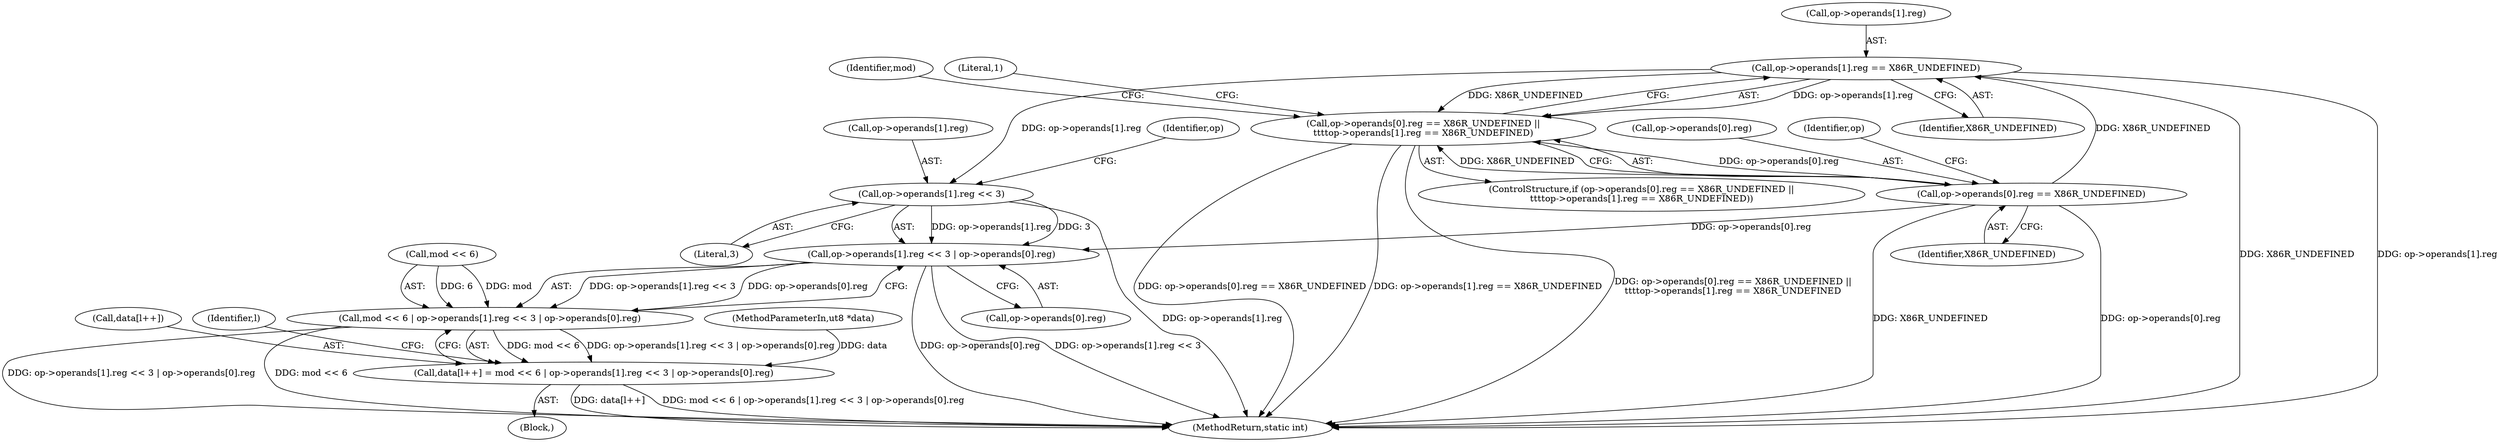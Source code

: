 digraph "0_radare2_f17bfd9f1da05f30f23a4dd05e9d2363e1406948@API" {
"1001697" [label="(Call,op->operands[1].reg == X86R_UNDEFINED)"];
"1001688" [label="(Call,op->operands[0].reg == X86R_UNDEFINED)"];
"1001687" [label="(Call,op->operands[0].reg == X86R_UNDEFINED ||\n\t\t\t\top->operands[1].reg == X86R_UNDEFINED)"];
"1001723" [label="(Call,op->operands[1].reg << 3)"];
"1001722" [label="(Call,op->operands[1].reg << 3 | op->operands[0].reg)"];
"1001718" [label="(Call,mod << 6 | op->operands[1].reg << 3 | op->operands[0].reg)"];
"1001713" [label="(Call,data[l++] = mod << 6 | op->operands[1].reg << 3 | op->operands[0].reg)"];
"1001696" [label="(Identifier,X86R_UNDEFINED)"];
"1003216" [label="(MethodReturn,static int)"];
"1001698" [label="(Call,op->operands[1].reg)"];
"1001689" [label="(Call,op->operands[0].reg)"];
"1003215" [label="(Identifier,l)"];
"1001713" [label="(Call,data[l++] = mod << 6 | op->operands[1].reg << 3 | op->operands[0].reg)"];
"1001714" [label="(Call,data[l++])"];
"1000104" [label="(MethodParameterIn,ut8 *data)"];
"1001701" [label="(Identifier,op)"];
"1001711" [label="(Identifier,mod)"];
"1001686" [label="(ControlStructure,if (op->operands[0].reg == X86R_UNDEFINED ||\n\t\t\t\top->operands[1].reg == X86R_UNDEFINED))"];
"1001687" [label="(Call,op->operands[0].reg == X86R_UNDEFINED ||\n\t\t\t\top->operands[1].reg == X86R_UNDEFINED)"];
"1001688" [label="(Call,op->operands[0].reg == X86R_UNDEFINED)"];
"1001697" [label="(Call,op->operands[1].reg == X86R_UNDEFINED)"];
"1001709" [label="(Literal,1)"];
"1001722" [label="(Call,op->operands[1].reg << 3 | op->operands[0].reg)"];
"1001705" [label="(Identifier,X86R_UNDEFINED)"];
"1001718" [label="(Call,mod << 6 | op->operands[1].reg << 3 | op->operands[0].reg)"];
"1001735" [label="(Identifier,op)"];
"1001723" [label="(Call,op->operands[1].reg << 3)"];
"1001685" [label="(Block,)"];
"1001732" [label="(Call,op->operands[0].reg)"];
"1001731" [label="(Literal,3)"];
"1001724" [label="(Call,op->operands[1].reg)"];
"1001719" [label="(Call,mod << 6)"];
"1001697" -> "1001687"  [label="AST: "];
"1001697" -> "1001705"  [label="CFG: "];
"1001698" -> "1001697"  [label="AST: "];
"1001705" -> "1001697"  [label="AST: "];
"1001687" -> "1001697"  [label="CFG: "];
"1001697" -> "1003216"  [label="DDG: X86R_UNDEFINED"];
"1001697" -> "1003216"  [label="DDG: op->operands[1].reg"];
"1001697" -> "1001687"  [label="DDG: op->operands[1].reg"];
"1001697" -> "1001687"  [label="DDG: X86R_UNDEFINED"];
"1001688" -> "1001697"  [label="DDG: X86R_UNDEFINED"];
"1001697" -> "1001723"  [label="DDG: op->operands[1].reg"];
"1001688" -> "1001687"  [label="AST: "];
"1001688" -> "1001696"  [label="CFG: "];
"1001689" -> "1001688"  [label="AST: "];
"1001696" -> "1001688"  [label="AST: "];
"1001701" -> "1001688"  [label="CFG: "];
"1001687" -> "1001688"  [label="CFG: "];
"1001688" -> "1003216"  [label="DDG: X86R_UNDEFINED"];
"1001688" -> "1003216"  [label="DDG: op->operands[0].reg"];
"1001688" -> "1001687"  [label="DDG: op->operands[0].reg"];
"1001688" -> "1001687"  [label="DDG: X86R_UNDEFINED"];
"1001688" -> "1001722"  [label="DDG: op->operands[0].reg"];
"1001687" -> "1001686"  [label="AST: "];
"1001709" -> "1001687"  [label="CFG: "];
"1001711" -> "1001687"  [label="CFG: "];
"1001687" -> "1003216"  [label="DDG: op->operands[0].reg == X86R_UNDEFINED"];
"1001687" -> "1003216"  [label="DDG: op->operands[1].reg == X86R_UNDEFINED"];
"1001687" -> "1003216"  [label="DDG: op->operands[0].reg == X86R_UNDEFINED ||\n\t\t\t\top->operands[1].reg == X86R_UNDEFINED"];
"1001723" -> "1001722"  [label="AST: "];
"1001723" -> "1001731"  [label="CFG: "];
"1001724" -> "1001723"  [label="AST: "];
"1001731" -> "1001723"  [label="AST: "];
"1001735" -> "1001723"  [label="CFG: "];
"1001723" -> "1003216"  [label="DDG: op->operands[1].reg"];
"1001723" -> "1001722"  [label="DDG: op->operands[1].reg"];
"1001723" -> "1001722"  [label="DDG: 3"];
"1001722" -> "1001718"  [label="AST: "];
"1001722" -> "1001732"  [label="CFG: "];
"1001732" -> "1001722"  [label="AST: "];
"1001718" -> "1001722"  [label="CFG: "];
"1001722" -> "1003216"  [label="DDG: op->operands[0].reg"];
"1001722" -> "1003216"  [label="DDG: op->operands[1].reg << 3"];
"1001722" -> "1001718"  [label="DDG: op->operands[1].reg << 3"];
"1001722" -> "1001718"  [label="DDG: op->operands[0].reg"];
"1001718" -> "1001713"  [label="AST: "];
"1001719" -> "1001718"  [label="AST: "];
"1001713" -> "1001718"  [label="CFG: "];
"1001718" -> "1003216"  [label="DDG: op->operands[1].reg << 3 | op->operands[0].reg"];
"1001718" -> "1003216"  [label="DDG: mod << 6"];
"1001718" -> "1001713"  [label="DDG: mod << 6"];
"1001718" -> "1001713"  [label="DDG: op->operands[1].reg << 3 | op->operands[0].reg"];
"1001719" -> "1001718"  [label="DDG: mod"];
"1001719" -> "1001718"  [label="DDG: 6"];
"1001713" -> "1001685"  [label="AST: "];
"1001714" -> "1001713"  [label="AST: "];
"1003215" -> "1001713"  [label="CFG: "];
"1001713" -> "1003216"  [label="DDG: mod << 6 | op->operands[1].reg << 3 | op->operands[0].reg"];
"1001713" -> "1003216"  [label="DDG: data[l++]"];
"1000104" -> "1001713"  [label="DDG: data"];
}
